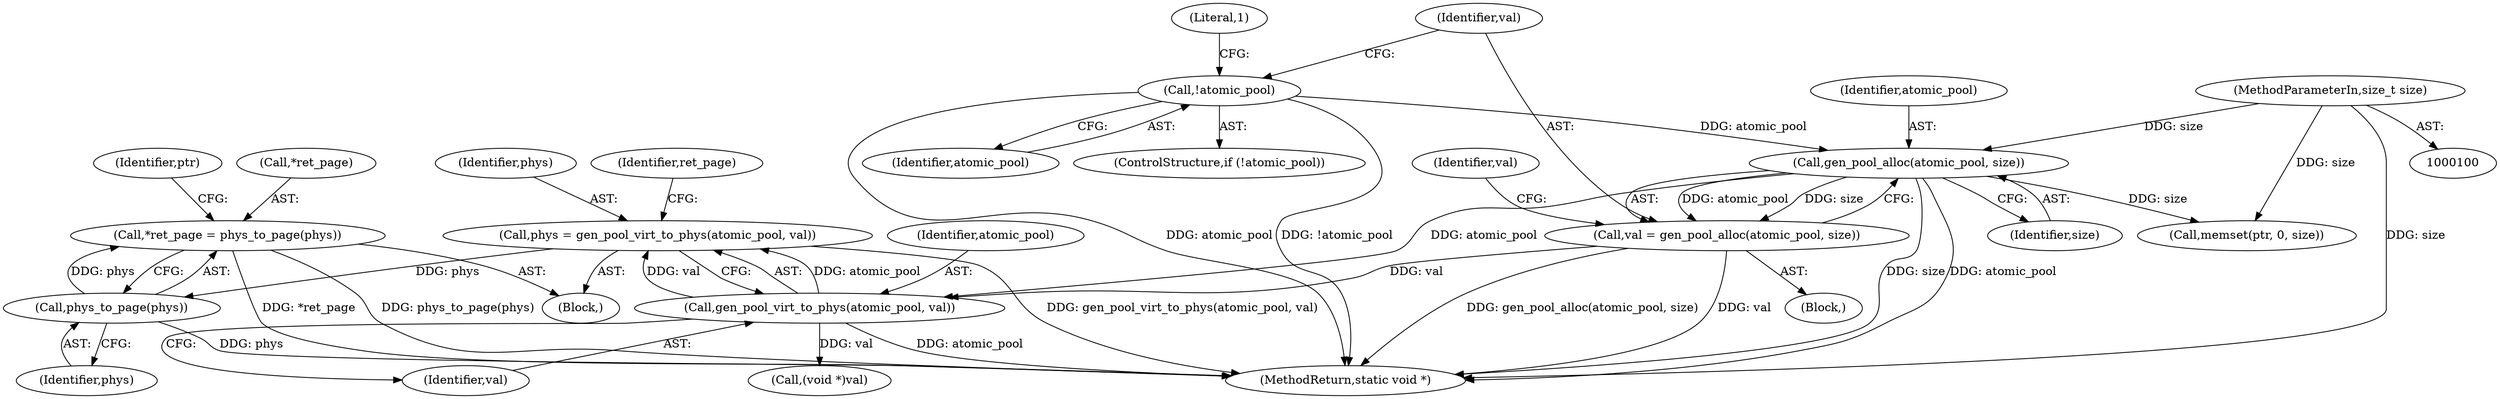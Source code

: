 digraph "0_linux_6829e274a623187c24f7cfc0e3d35f25d087fcc5@pointer" {
"1000133" [label="(Call,*ret_page = phys_to_page(phys))"];
"1000136" [label="(Call,phys_to_page(phys))"];
"1000128" [label="(Call,phys = gen_pool_virt_to_phys(atomic_pool, val))"];
"1000130" [label="(Call,gen_pool_virt_to_phys(atomic_pool, val))"];
"1000121" [label="(Call,gen_pool_alloc(atomic_pool, size))"];
"1000111" [label="(Call,!atomic_pool)"];
"1000101" [label="(MethodParameterIn,size_t size)"];
"1000119" [label="(Call,val = gen_pool_alloc(atomic_pool, size))"];
"1000133" [label="(Call,*ret_page = phys_to_page(phys))"];
"1000104" [label="(Block,)"];
"1000140" [label="(Call,(void *)val)"];
"1000125" [label="(Identifier,val)"];
"1000110" [label="(ControlStructure,if (!atomic_pool))"];
"1000129" [label="(Identifier,phys)"];
"1000136" [label="(Call,phys_to_page(phys))"];
"1000128" [label="(Call,phys = gen_pool_virt_to_phys(atomic_pool, val))"];
"1000139" [label="(Identifier,ptr)"];
"1000112" [label="(Identifier,atomic_pool)"];
"1000130" [label="(Call,gen_pool_virt_to_phys(atomic_pool, val))"];
"1000119" [label="(Call,val = gen_pool_alloc(atomic_pool, size))"];
"1000121" [label="(Call,gen_pool_alloc(atomic_pool, size))"];
"1000122" [label="(Identifier,atomic_pool)"];
"1000135" [label="(Identifier,ret_page)"];
"1000132" [label="(Identifier,val)"];
"1000149" [label="(MethodReturn,static void *)"];
"1000126" [label="(Block,)"];
"1000131" [label="(Identifier,atomic_pool)"];
"1000111" [label="(Call,!atomic_pool)"];
"1000120" [label="(Identifier,val)"];
"1000123" [label="(Identifier,size)"];
"1000134" [label="(Call,*ret_page)"];
"1000137" [label="(Identifier,phys)"];
"1000115" [label="(Literal,1)"];
"1000143" [label="(Call,memset(ptr, 0, size))"];
"1000101" [label="(MethodParameterIn,size_t size)"];
"1000133" -> "1000126"  [label="AST: "];
"1000133" -> "1000136"  [label="CFG: "];
"1000134" -> "1000133"  [label="AST: "];
"1000136" -> "1000133"  [label="AST: "];
"1000139" -> "1000133"  [label="CFG: "];
"1000133" -> "1000149"  [label="DDG: *ret_page"];
"1000133" -> "1000149"  [label="DDG: phys_to_page(phys)"];
"1000136" -> "1000133"  [label="DDG: phys"];
"1000136" -> "1000137"  [label="CFG: "];
"1000137" -> "1000136"  [label="AST: "];
"1000136" -> "1000149"  [label="DDG: phys"];
"1000128" -> "1000136"  [label="DDG: phys"];
"1000128" -> "1000126"  [label="AST: "];
"1000128" -> "1000130"  [label="CFG: "];
"1000129" -> "1000128"  [label="AST: "];
"1000130" -> "1000128"  [label="AST: "];
"1000135" -> "1000128"  [label="CFG: "];
"1000128" -> "1000149"  [label="DDG: gen_pool_virt_to_phys(atomic_pool, val)"];
"1000130" -> "1000128"  [label="DDG: atomic_pool"];
"1000130" -> "1000128"  [label="DDG: val"];
"1000130" -> "1000132"  [label="CFG: "];
"1000131" -> "1000130"  [label="AST: "];
"1000132" -> "1000130"  [label="AST: "];
"1000130" -> "1000149"  [label="DDG: atomic_pool"];
"1000121" -> "1000130"  [label="DDG: atomic_pool"];
"1000119" -> "1000130"  [label="DDG: val"];
"1000130" -> "1000140"  [label="DDG: val"];
"1000121" -> "1000119"  [label="AST: "];
"1000121" -> "1000123"  [label="CFG: "];
"1000122" -> "1000121"  [label="AST: "];
"1000123" -> "1000121"  [label="AST: "];
"1000119" -> "1000121"  [label="CFG: "];
"1000121" -> "1000149"  [label="DDG: size"];
"1000121" -> "1000149"  [label="DDG: atomic_pool"];
"1000121" -> "1000119"  [label="DDG: atomic_pool"];
"1000121" -> "1000119"  [label="DDG: size"];
"1000111" -> "1000121"  [label="DDG: atomic_pool"];
"1000101" -> "1000121"  [label="DDG: size"];
"1000121" -> "1000143"  [label="DDG: size"];
"1000111" -> "1000110"  [label="AST: "];
"1000111" -> "1000112"  [label="CFG: "];
"1000112" -> "1000111"  [label="AST: "];
"1000115" -> "1000111"  [label="CFG: "];
"1000120" -> "1000111"  [label="CFG: "];
"1000111" -> "1000149"  [label="DDG: !atomic_pool"];
"1000111" -> "1000149"  [label="DDG: atomic_pool"];
"1000101" -> "1000100"  [label="AST: "];
"1000101" -> "1000149"  [label="DDG: size"];
"1000101" -> "1000143"  [label="DDG: size"];
"1000119" -> "1000104"  [label="AST: "];
"1000120" -> "1000119"  [label="AST: "];
"1000125" -> "1000119"  [label="CFG: "];
"1000119" -> "1000149"  [label="DDG: gen_pool_alloc(atomic_pool, size)"];
"1000119" -> "1000149"  [label="DDG: val"];
}
